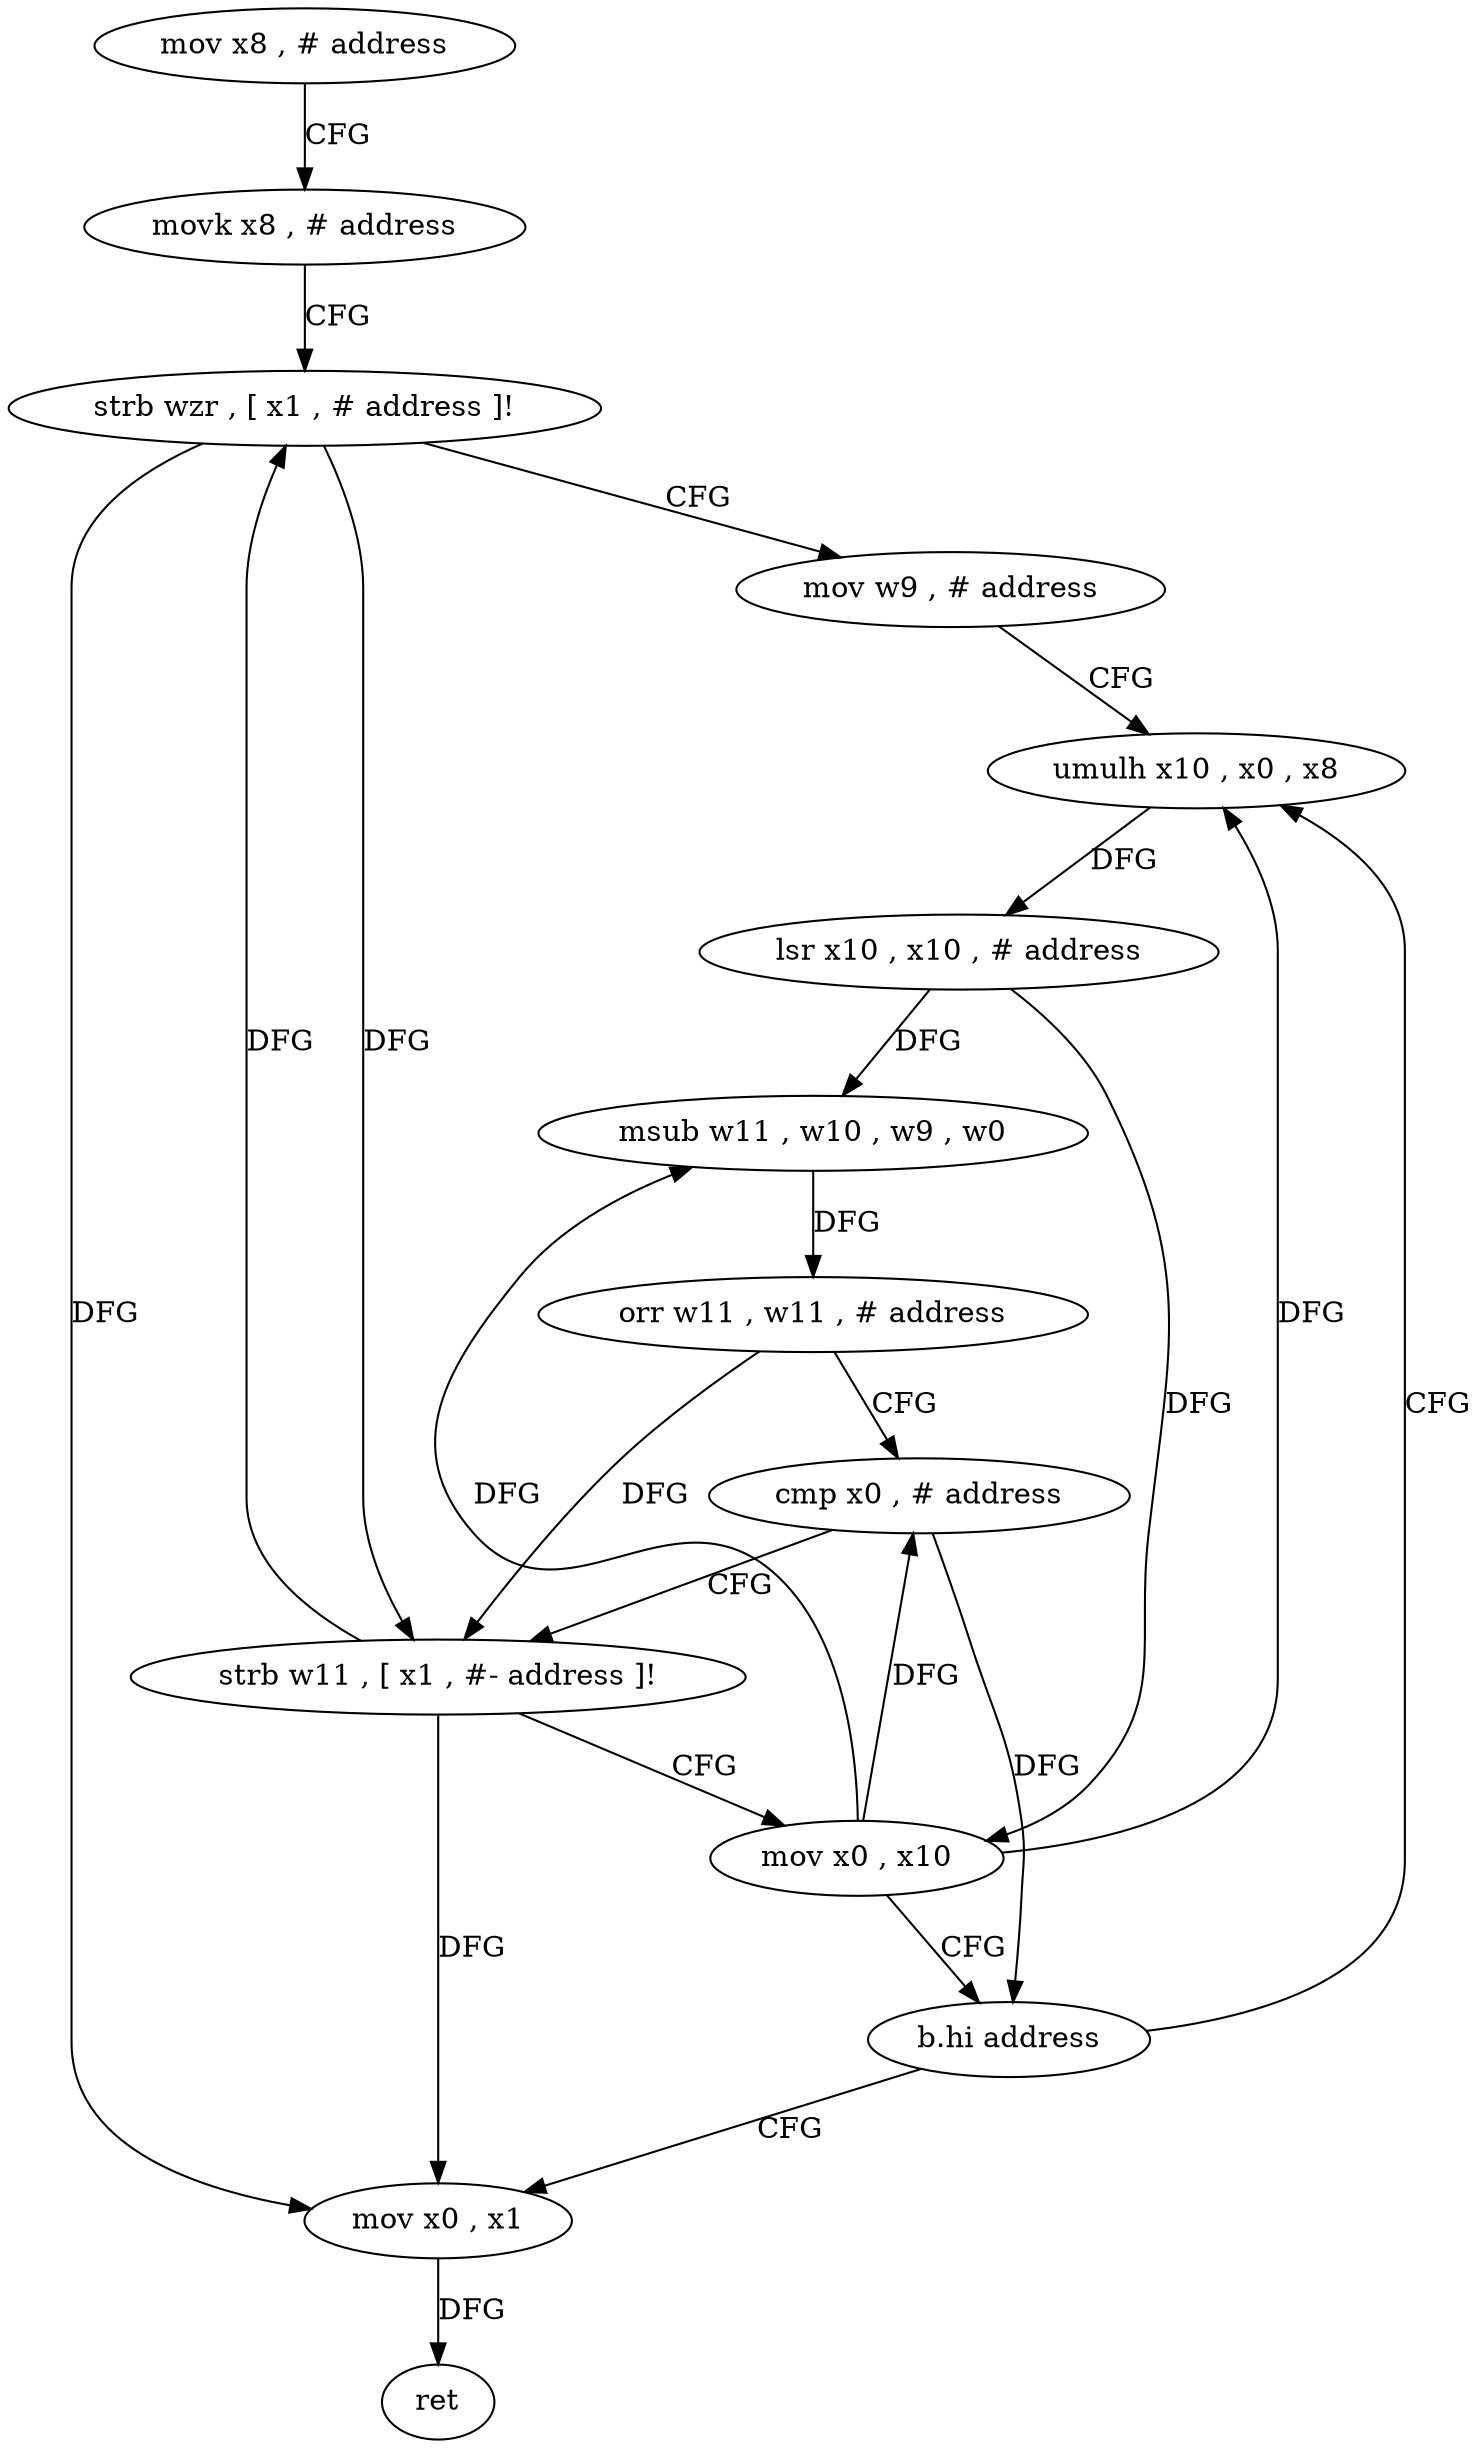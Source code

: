 digraph "func" {
"4206224" [label = "mov x8 , # address" ]
"4206228" [label = "movk x8 , # address" ]
"4206232" [label = "strb wzr , [ x1 , # address ]!" ]
"4206236" [label = "mov w9 , # address" ]
"4206240" [label = "umulh x10 , x0 , x8" ]
"4206244" [label = "lsr x10 , x10 , # address" ]
"4206248" [label = "msub w11 , w10 , w9 , w0" ]
"4206252" [label = "orr w11 , w11 , # address" ]
"4206256" [label = "cmp x0 , # address" ]
"4206260" [label = "strb w11 , [ x1 , #- address ]!" ]
"4206264" [label = "mov x0 , x10" ]
"4206268" [label = "b.hi address" ]
"4206272" [label = "mov x0 , x1" ]
"4206276" [label = "ret" ]
"4206224" -> "4206228" [ label = "CFG" ]
"4206228" -> "4206232" [ label = "CFG" ]
"4206232" -> "4206236" [ label = "CFG" ]
"4206232" -> "4206260" [ label = "DFG" ]
"4206232" -> "4206272" [ label = "DFG" ]
"4206236" -> "4206240" [ label = "CFG" ]
"4206240" -> "4206244" [ label = "DFG" ]
"4206244" -> "4206248" [ label = "DFG" ]
"4206244" -> "4206264" [ label = "DFG" ]
"4206248" -> "4206252" [ label = "DFG" ]
"4206252" -> "4206256" [ label = "CFG" ]
"4206252" -> "4206260" [ label = "DFG" ]
"4206256" -> "4206260" [ label = "CFG" ]
"4206256" -> "4206268" [ label = "DFG" ]
"4206260" -> "4206264" [ label = "CFG" ]
"4206260" -> "4206232" [ label = "DFG" ]
"4206260" -> "4206272" [ label = "DFG" ]
"4206264" -> "4206268" [ label = "CFG" ]
"4206264" -> "4206240" [ label = "DFG" ]
"4206264" -> "4206256" [ label = "DFG" ]
"4206264" -> "4206248" [ label = "DFG" ]
"4206268" -> "4206240" [ label = "CFG" ]
"4206268" -> "4206272" [ label = "CFG" ]
"4206272" -> "4206276" [ label = "DFG" ]
}
